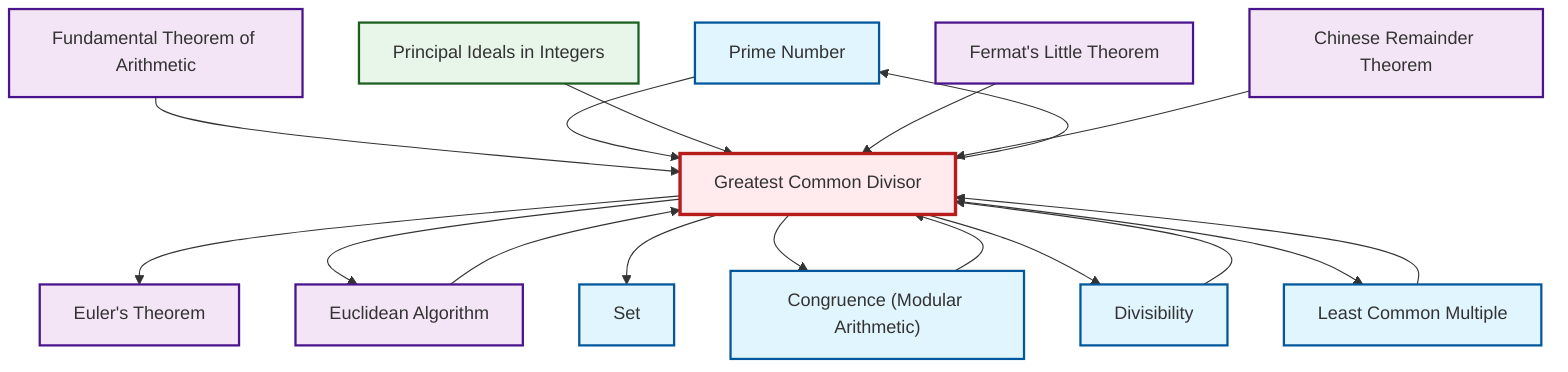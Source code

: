 graph TD
    classDef definition fill:#e1f5fe,stroke:#01579b,stroke-width:2px
    classDef theorem fill:#f3e5f5,stroke:#4a148c,stroke-width:2px
    classDef axiom fill:#fff3e0,stroke:#e65100,stroke-width:2px
    classDef example fill:#e8f5e9,stroke:#1b5e20,stroke-width:2px
    classDef current fill:#ffebee,stroke:#b71c1c,stroke-width:3px
    def-prime["Prime Number"]:::definition
    thm-fundamental-arithmetic["Fundamental Theorem of Arithmetic"]:::theorem
    def-congruence["Congruence (Modular Arithmetic)"]:::definition
    thm-chinese-remainder["Chinese Remainder Theorem"]:::theorem
    thm-euler["Euler's Theorem"]:::theorem
    def-set["Set"]:::definition
    def-lcm["Least Common Multiple"]:::definition
    def-divisibility["Divisibility"]:::definition
    def-gcd["Greatest Common Divisor"]:::definition
    ex-principal-ideal["Principal Ideals in Integers"]:::example
    thm-fermat-little["Fermat's Little Theorem"]:::theorem
    thm-euclidean-algorithm["Euclidean Algorithm"]:::theorem
    def-lcm --> def-gcd
    thm-fundamental-arithmetic --> def-gcd
    def-congruence --> def-gcd
    def-gcd --> thm-euler
    def-prime --> def-gcd
    thm-euclidean-algorithm --> def-gcd
    def-gcd --> thm-euclidean-algorithm
    def-divisibility --> def-gcd
    def-gcd --> def-set
    def-gcd --> def-congruence
    def-gcd --> def-divisibility
    def-gcd --> def-prime
    ex-principal-ideal --> def-gcd
    def-gcd --> def-lcm
    thm-fermat-little --> def-gcd
    thm-chinese-remainder --> def-gcd
    class def-gcd current